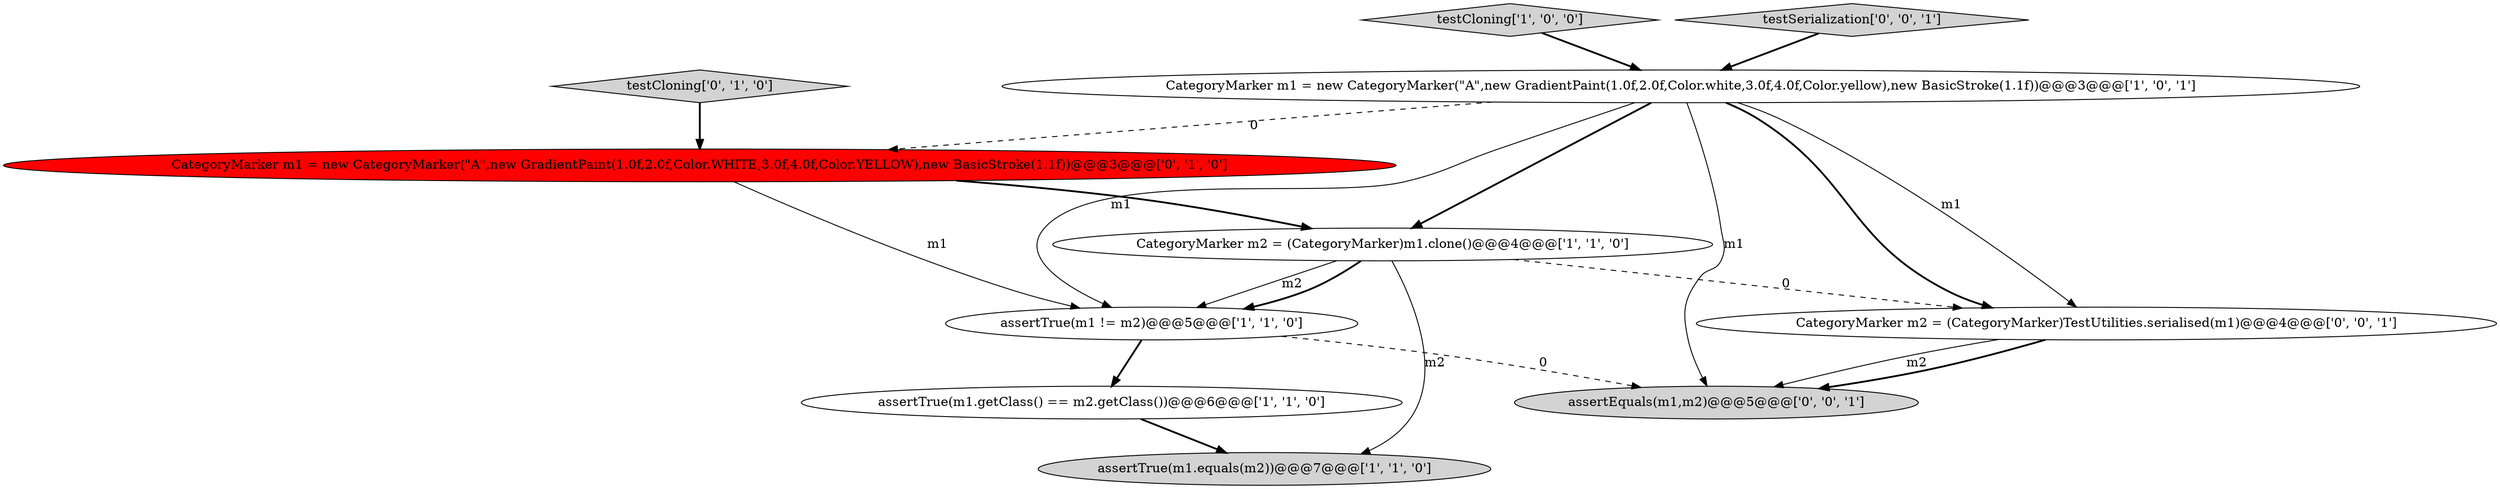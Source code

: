 digraph {
6 [style = filled, label = "testCloning['0', '1', '0']", fillcolor = lightgray, shape = diamond image = "AAA0AAABBB2BBB"];
7 [style = filled, label = "CategoryMarker m1 = new CategoryMarker(\"A\",new GradientPaint(1.0f,2.0f,Color.WHITE,3.0f,4.0f,Color.YELLOW),new BasicStroke(1.1f))@@@3@@@['0', '1', '0']", fillcolor = red, shape = ellipse image = "AAA1AAABBB2BBB"];
2 [style = filled, label = "assertTrue(m1.getClass() == m2.getClass())@@@6@@@['1', '1', '0']", fillcolor = white, shape = ellipse image = "AAA0AAABBB1BBB"];
1 [style = filled, label = "assertTrue(m1 != m2)@@@5@@@['1', '1', '0']", fillcolor = white, shape = ellipse image = "AAA0AAABBB1BBB"];
9 [style = filled, label = "assertEquals(m1,m2)@@@5@@@['0', '0', '1']", fillcolor = lightgray, shape = ellipse image = "AAA0AAABBB3BBB"];
5 [style = filled, label = "CategoryMarker m1 = new CategoryMarker(\"A\",new GradientPaint(1.0f,2.0f,Color.white,3.0f,4.0f,Color.yellow),new BasicStroke(1.1f))@@@3@@@['1', '0', '1']", fillcolor = white, shape = ellipse image = "AAA0AAABBB1BBB"];
0 [style = filled, label = "CategoryMarker m2 = (CategoryMarker)m1.clone()@@@4@@@['1', '1', '0']", fillcolor = white, shape = ellipse image = "AAA0AAABBB1BBB"];
4 [style = filled, label = "assertTrue(m1.equals(m2))@@@7@@@['1', '1', '0']", fillcolor = lightgray, shape = ellipse image = "AAA0AAABBB1BBB"];
8 [style = filled, label = "CategoryMarker m2 = (CategoryMarker)TestUtilities.serialised(m1)@@@4@@@['0', '0', '1']", fillcolor = white, shape = ellipse image = "AAA0AAABBB3BBB"];
3 [style = filled, label = "testCloning['1', '0', '0']", fillcolor = lightgray, shape = diamond image = "AAA0AAABBB1BBB"];
10 [style = filled, label = "testSerialization['0', '0', '1']", fillcolor = lightgray, shape = diamond image = "AAA0AAABBB3BBB"];
8->9 [style = solid, label="m2"];
0->8 [style = dashed, label="0"];
5->8 [style = bold, label=""];
1->9 [style = dashed, label="0"];
1->2 [style = bold, label=""];
3->5 [style = bold, label=""];
7->0 [style = bold, label=""];
0->4 [style = solid, label="m2"];
7->1 [style = solid, label="m1"];
10->5 [style = bold, label=""];
5->7 [style = dashed, label="0"];
6->7 [style = bold, label=""];
5->0 [style = bold, label=""];
5->1 [style = solid, label="m1"];
5->9 [style = solid, label="m1"];
2->4 [style = bold, label=""];
0->1 [style = solid, label="m2"];
0->1 [style = bold, label=""];
5->8 [style = solid, label="m1"];
8->9 [style = bold, label=""];
}
